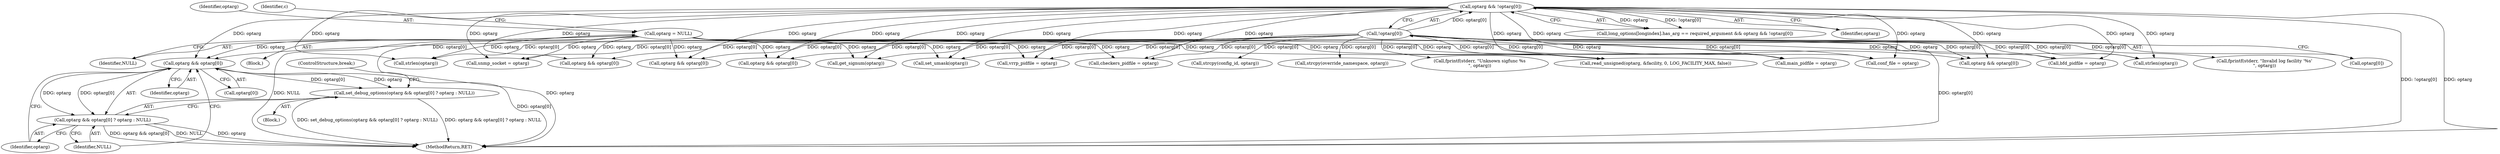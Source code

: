 digraph "0_keepalived_c6247a9ef2c7b33244ab1d3aa5d629ec49f0a067_2@array" {
"1000651" [label="(Call,optarg && optarg[0])"];
"1000180" [label="(Call,optarg && !optarg[0])"];
"1000182" [label="(Call,!optarg[0])"];
"1000190" [label="(Call,optarg = NULL)"];
"1000649" [label="(Call,set_debug_options(optarg && optarg[0] ? optarg : NULL))"];
"1000650" [label="(Call,optarg && optarg[0] ? optarg : NULL)"];
"1000190" [label="(Call,optarg = NULL)"];
"1000452" [label="(Call,conf_file = optarg)"];
"1000649" [label="(Call,set_debug_options(optarg && optarg[0] ? optarg : NULL))"];
"1000194" [label="(Identifier,c)"];
"1000192" [label="(Identifier,NULL)"];
"1000653" [label="(Call,optarg[0])"];
"1000499" [label="(Call,bfd_pidfile = optarg)"];
"1000651" [label="(Call,optarg && optarg[0])"];
"1000745" [label="(MethodReturn,RET)"];
"1000542" [label="(Call,strlen(optarg))"];
"1000186" [label="(Block,)"];
"1000509" [label="(Call,snmp_socket = optarg)"];
"1000195" [label="(Block,)"];
"1000354" [label="(Call,optarg && optarg[0])"];
"1000182" [label="(Call,!optarg[0])"];
"1000191" [label="(Identifier,optarg)"];
"1000335" [label="(Call,fprintf(stderr, \"Invalid log facility '%s'\n\", optarg))"];
"1000606" [label="(Call,optarg && optarg[0])"];
"1000183" [label="(Call,optarg[0])"];
"1000410" [label="(Call,optarg && optarg[0])"];
"1000559" [label="(Call,strcpy(config_id, optarg))"];
"1000566" [label="(Call,get_signum(optarg))"];
"1000328" [label="(Call,read_unsigned(optarg, &facility, 0, LOG_FACILITY_MAX, false))"];
"1000478" [label="(Call,main_pidfile = optarg)"];
"1000658" [label="(ControlStructure,break;)"];
"1000652" [label="(Identifier,optarg)"];
"1000384" [label="(Call,set_umask(optarg))"];
"1000650" [label="(Call,optarg && optarg[0] ? optarg : NULL)"];
"1000494" [label="(Call,vrrp_pidfile = optarg)"];
"1000483" [label="(Call,checkers_pidfile = optarg)"];
"1000518" [label="(Call,optarg && optarg[0])"];
"1000180" [label="(Call,optarg && !optarg[0])"];
"1000556" [label="(Call,strlen(optarg))"];
"1000656" [label="(Identifier,optarg)"];
"1000545" [label="(Call,strcpy(override_namespace, optarg))"];
"1000574" [label="(Call,fprintf(stderr, \"Unknown sigfunc %s\n\", optarg))"];
"1000172" [label="(Call,long_options[longindex].has_arg == required_argument && optarg && !optarg[0])"];
"1000181" [label="(Identifier,optarg)"];
"1000657" [label="(Identifier,NULL)"];
"1000651" -> "1000650"  [label="AST: "];
"1000651" -> "1000652"  [label="CFG: "];
"1000651" -> "1000653"  [label="CFG: "];
"1000652" -> "1000651"  [label="AST: "];
"1000653" -> "1000651"  [label="AST: "];
"1000656" -> "1000651"  [label="CFG: "];
"1000657" -> "1000651"  [label="CFG: "];
"1000651" -> "1000745"  [label="DDG: optarg[0]"];
"1000651" -> "1000649"  [label="DDG: optarg"];
"1000651" -> "1000649"  [label="DDG: optarg[0]"];
"1000180" -> "1000651"  [label="DDG: optarg"];
"1000190" -> "1000651"  [label="DDG: optarg"];
"1000182" -> "1000651"  [label="DDG: optarg[0]"];
"1000651" -> "1000650"  [label="DDG: optarg"];
"1000651" -> "1000650"  [label="DDG: optarg[0]"];
"1000180" -> "1000172"  [label="AST: "];
"1000180" -> "1000181"  [label="CFG: "];
"1000180" -> "1000182"  [label="CFG: "];
"1000181" -> "1000180"  [label="AST: "];
"1000182" -> "1000180"  [label="AST: "];
"1000172" -> "1000180"  [label="CFG: "];
"1000180" -> "1000745"  [label="DDG: !optarg[0]"];
"1000180" -> "1000745"  [label="DDG: optarg"];
"1000180" -> "1000172"  [label="DDG: optarg"];
"1000180" -> "1000172"  [label="DDG: !optarg[0]"];
"1000182" -> "1000180"  [label="DDG: optarg[0]"];
"1000180" -> "1000328"  [label="DDG: optarg"];
"1000180" -> "1000354"  [label="DDG: optarg"];
"1000180" -> "1000384"  [label="DDG: optarg"];
"1000180" -> "1000410"  [label="DDG: optarg"];
"1000180" -> "1000452"  [label="DDG: optarg"];
"1000180" -> "1000478"  [label="DDG: optarg"];
"1000180" -> "1000483"  [label="DDG: optarg"];
"1000180" -> "1000494"  [label="DDG: optarg"];
"1000180" -> "1000499"  [label="DDG: optarg"];
"1000180" -> "1000509"  [label="DDG: optarg"];
"1000180" -> "1000518"  [label="DDG: optarg"];
"1000180" -> "1000542"  [label="DDG: optarg"];
"1000180" -> "1000556"  [label="DDG: optarg"];
"1000180" -> "1000566"  [label="DDG: optarg"];
"1000180" -> "1000606"  [label="DDG: optarg"];
"1000182" -> "1000183"  [label="CFG: "];
"1000183" -> "1000182"  [label="AST: "];
"1000182" -> "1000745"  [label="DDG: optarg[0]"];
"1000182" -> "1000328"  [label="DDG: optarg[0]"];
"1000182" -> "1000335"  [label="DDG: optarg[0]"];
"1000182" -> "1000354"  [label="DDG: optarg[0]"];
"1000182" -> "1000384"  [label="DDG: optarg[0]"];
"1000182" -> "1000410"  [label="DDG: optarg[0]"];
"1000182" -> "1000452"  [label="DDG: optarg[0]"];
"1000182" -> "1000478"  [label="DDG: optarg[0]"];
"1000182" -> "1000483"  [label="DDG: optarg[0]"];
"1000182" -> "1000494"  [label="DDG: optarg[0]"];
"1000182" -> "1000499"  [label="DDG: optarg[0]"];
"1000182" -> "1000509"  [label="DDG: optarg[0]"];
"1000182" -> "1000518"  [label="DDG: optarg[0]"];
"1000182" -> "1000542"  [label="DDG: optarg[0]"];
"1000182" -> "1000545"  [label="DDG: optarg[0]"];
"1000182" -> "1000556"  [label="DDG: optarg[0]"];
"1000182" -> "1000559"  [label="DDG: optarg[0]"];
"1000182" -> "1000566"  [label="DDG: optarg[0]"];
"1000182" -> "1000574"  [label="DDG: optarg[0]"];
"1000182" -> "1000606"  [label="DDG: optarg[0]"];
"1000190" -> "1000186"  [label="AST: "];
"1000190" -> "1000192"  [label="CFG: "];
"1000191" -> "1000190"  [label="AST: "];
"1000192" -> "1000190"  [label="AST: "];
"1000194" -> "1000190"  [label="CFG: "];
"1000190" -> "1000745"  [label="DDG: optarg"];
"1000190" -> "1000745"  [label="DDG: NULL"];
"1000190" -> "1000328"  [label="DDG: optarg"];
"1000190" -> "1000354"  [label="DDG: optarg"];
"1000190" -> "1000384"  [label="DDG: optarg"];
"1000190" -> "1000410"  [label="DDG: optarg"];
"1000190" -> "1000452"  [label="DDG: optarg"];
"1000190" -> "1000478"  [label="DDG: optarg"];
"1000190" -> "1000483"  [label="DDG: optarg"];
"1000190" -> "1000494"  [label="DDG: optarg"];
"1000190" -> "1000499"  [label="DDG: optarg"];
"1000190" -> "1000509"  [label="DDG: optarg"];
"1000190" -> "1000518"  [label="DDG: optarg"];
"1000190" -> "1000542"  [label="DDG: optarg"];
"1000190" -> "1000556"  [label="DDG: optarg"];
"1000190" -> "1000566"  [label="DDG: optarg"];
"1000190" -> "1000606"  [label="DDG: optarg"];
"1000649" -> "1000195"  [label="AST: "];
"1000649" -> "1000650"  [label="CFG: "];
"1000650" -> "1000649"  [label="AST: "];
"1000658" -> "1000649"  [label="CFG: "];
"1000649" -> "1000745"  [label="DDG: optarg && optarg[0] ? optarg : NULL"];
"1000649" -> "1000745"  [label="DDG: set_debug_options(optarg && optarg[0] ? optarg : NULL)"];
"1000650" -> "1000656"  [label="CFG: "];
"1000650" -> "1000657"  [label="CFG: "];
"1000656" -> "1000650"  [label="AST: "];
"1000657" -> "1000650"  [label="AST: "];
"1000650" -> "1000745"  [label="DDG: optarg"];
"1000650" -> "1000745"  [label="DDG: optarg && optarg[0]"];
"1000650" -> "1000745"  [label="DDG: NULL"];
}
